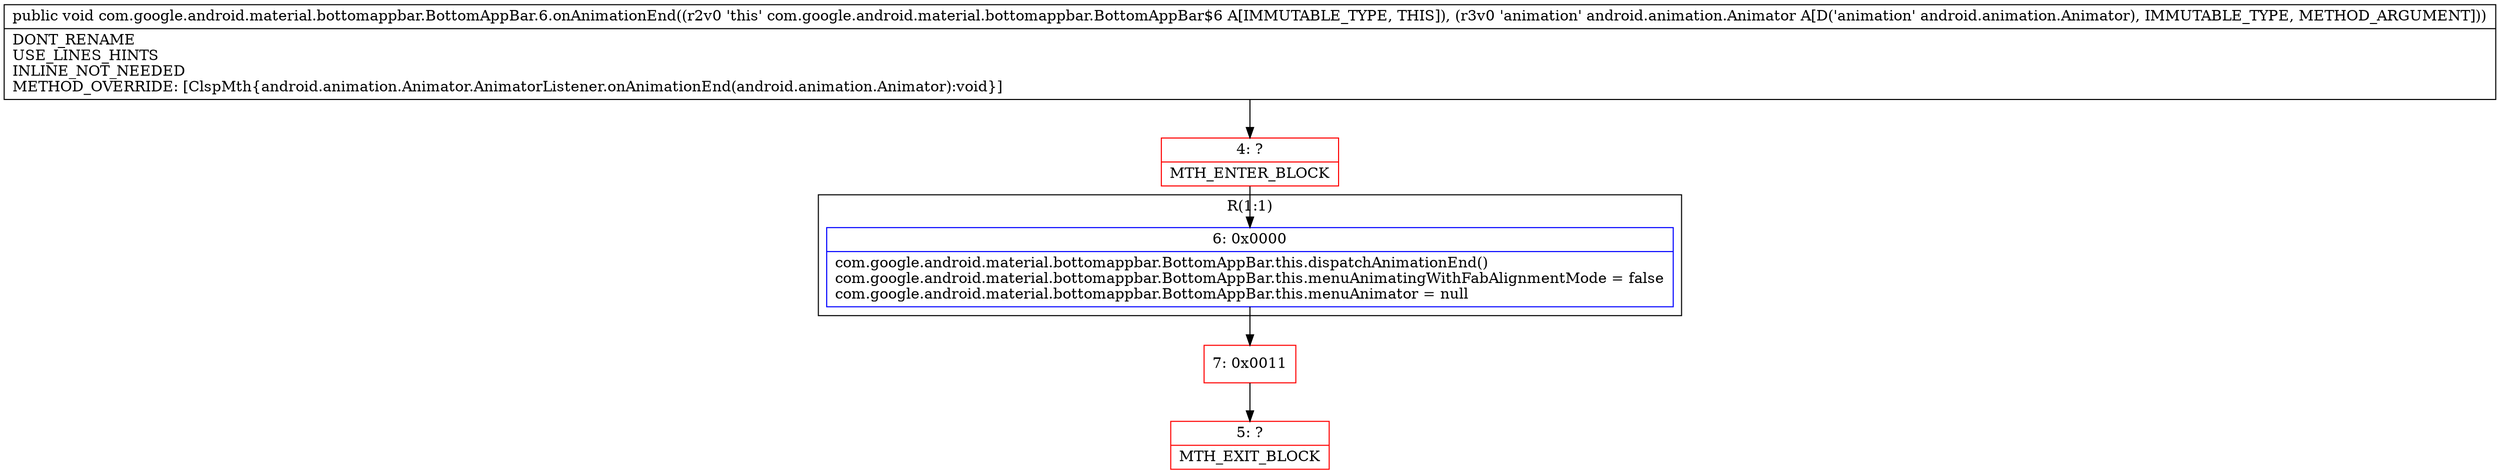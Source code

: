 digraph "CFG forcom.google.android.material.bottomappbar.BottomAppBar.6.onAnimationEnd(Landroid\/animation\/Animator;)V" {
subgraph cluster_Region_884661309 {
label = "R(1:1)";
node [shape=record,color=blue];
Node_6 [shape=record,label="{6\:\ 0x0000|com.google.android.material.bottomappbar.BottomAppBar.this.dispatchAnimationEnd()\lcom.google.android.material.bottomappbar.BottomAppBar.this.menuAnimatingWithFabAlignmentMode = false\lcom.google.android.material.bottomappbar.BottomAppBar.this.menuAnimator = null\l}"];
}
Node_4 [shape=record,color=red,label="{4\:\ ?|MTH_ENTER_BLOCK\l}"];
Node_7 [shape=record,color=red,label="{7\:\ 0x0011}"];
Node_5 [shape=record,color=red,label="{5\:\ ?|MTH_EXIT_BLOCK\l}"];
MethodNode[shape=record,label="{public void com.google.android.material.bottomappbar.BottomAppBar.6.onAnimationEnd((r2v0 'this' com.google.android.material.bottomappbar.BottomAppBar$6 A[IMMUTABLE_TYPE, THIS]), (r3v0 'animation' android.animation.Animator A[D('animation' android.animation.Animator), IMMUTABLE_TYPE, METHOD_ARGUMENT]))  | DONT_RENAME\lUSE_LINES_HINTS\lINLINE_NOT_NEEDED\lMETHOD_OVERRIDE: [ClspMth\{android.animation.Animator.AnimatorListener.onAnimationEnd(android.animation.Animator):void\}]\l}"];
MethodNode -> Node_4;Node_6 -> Node_7;
Node_4 -> Node_6;
Node_7 -> Node_5;
}

